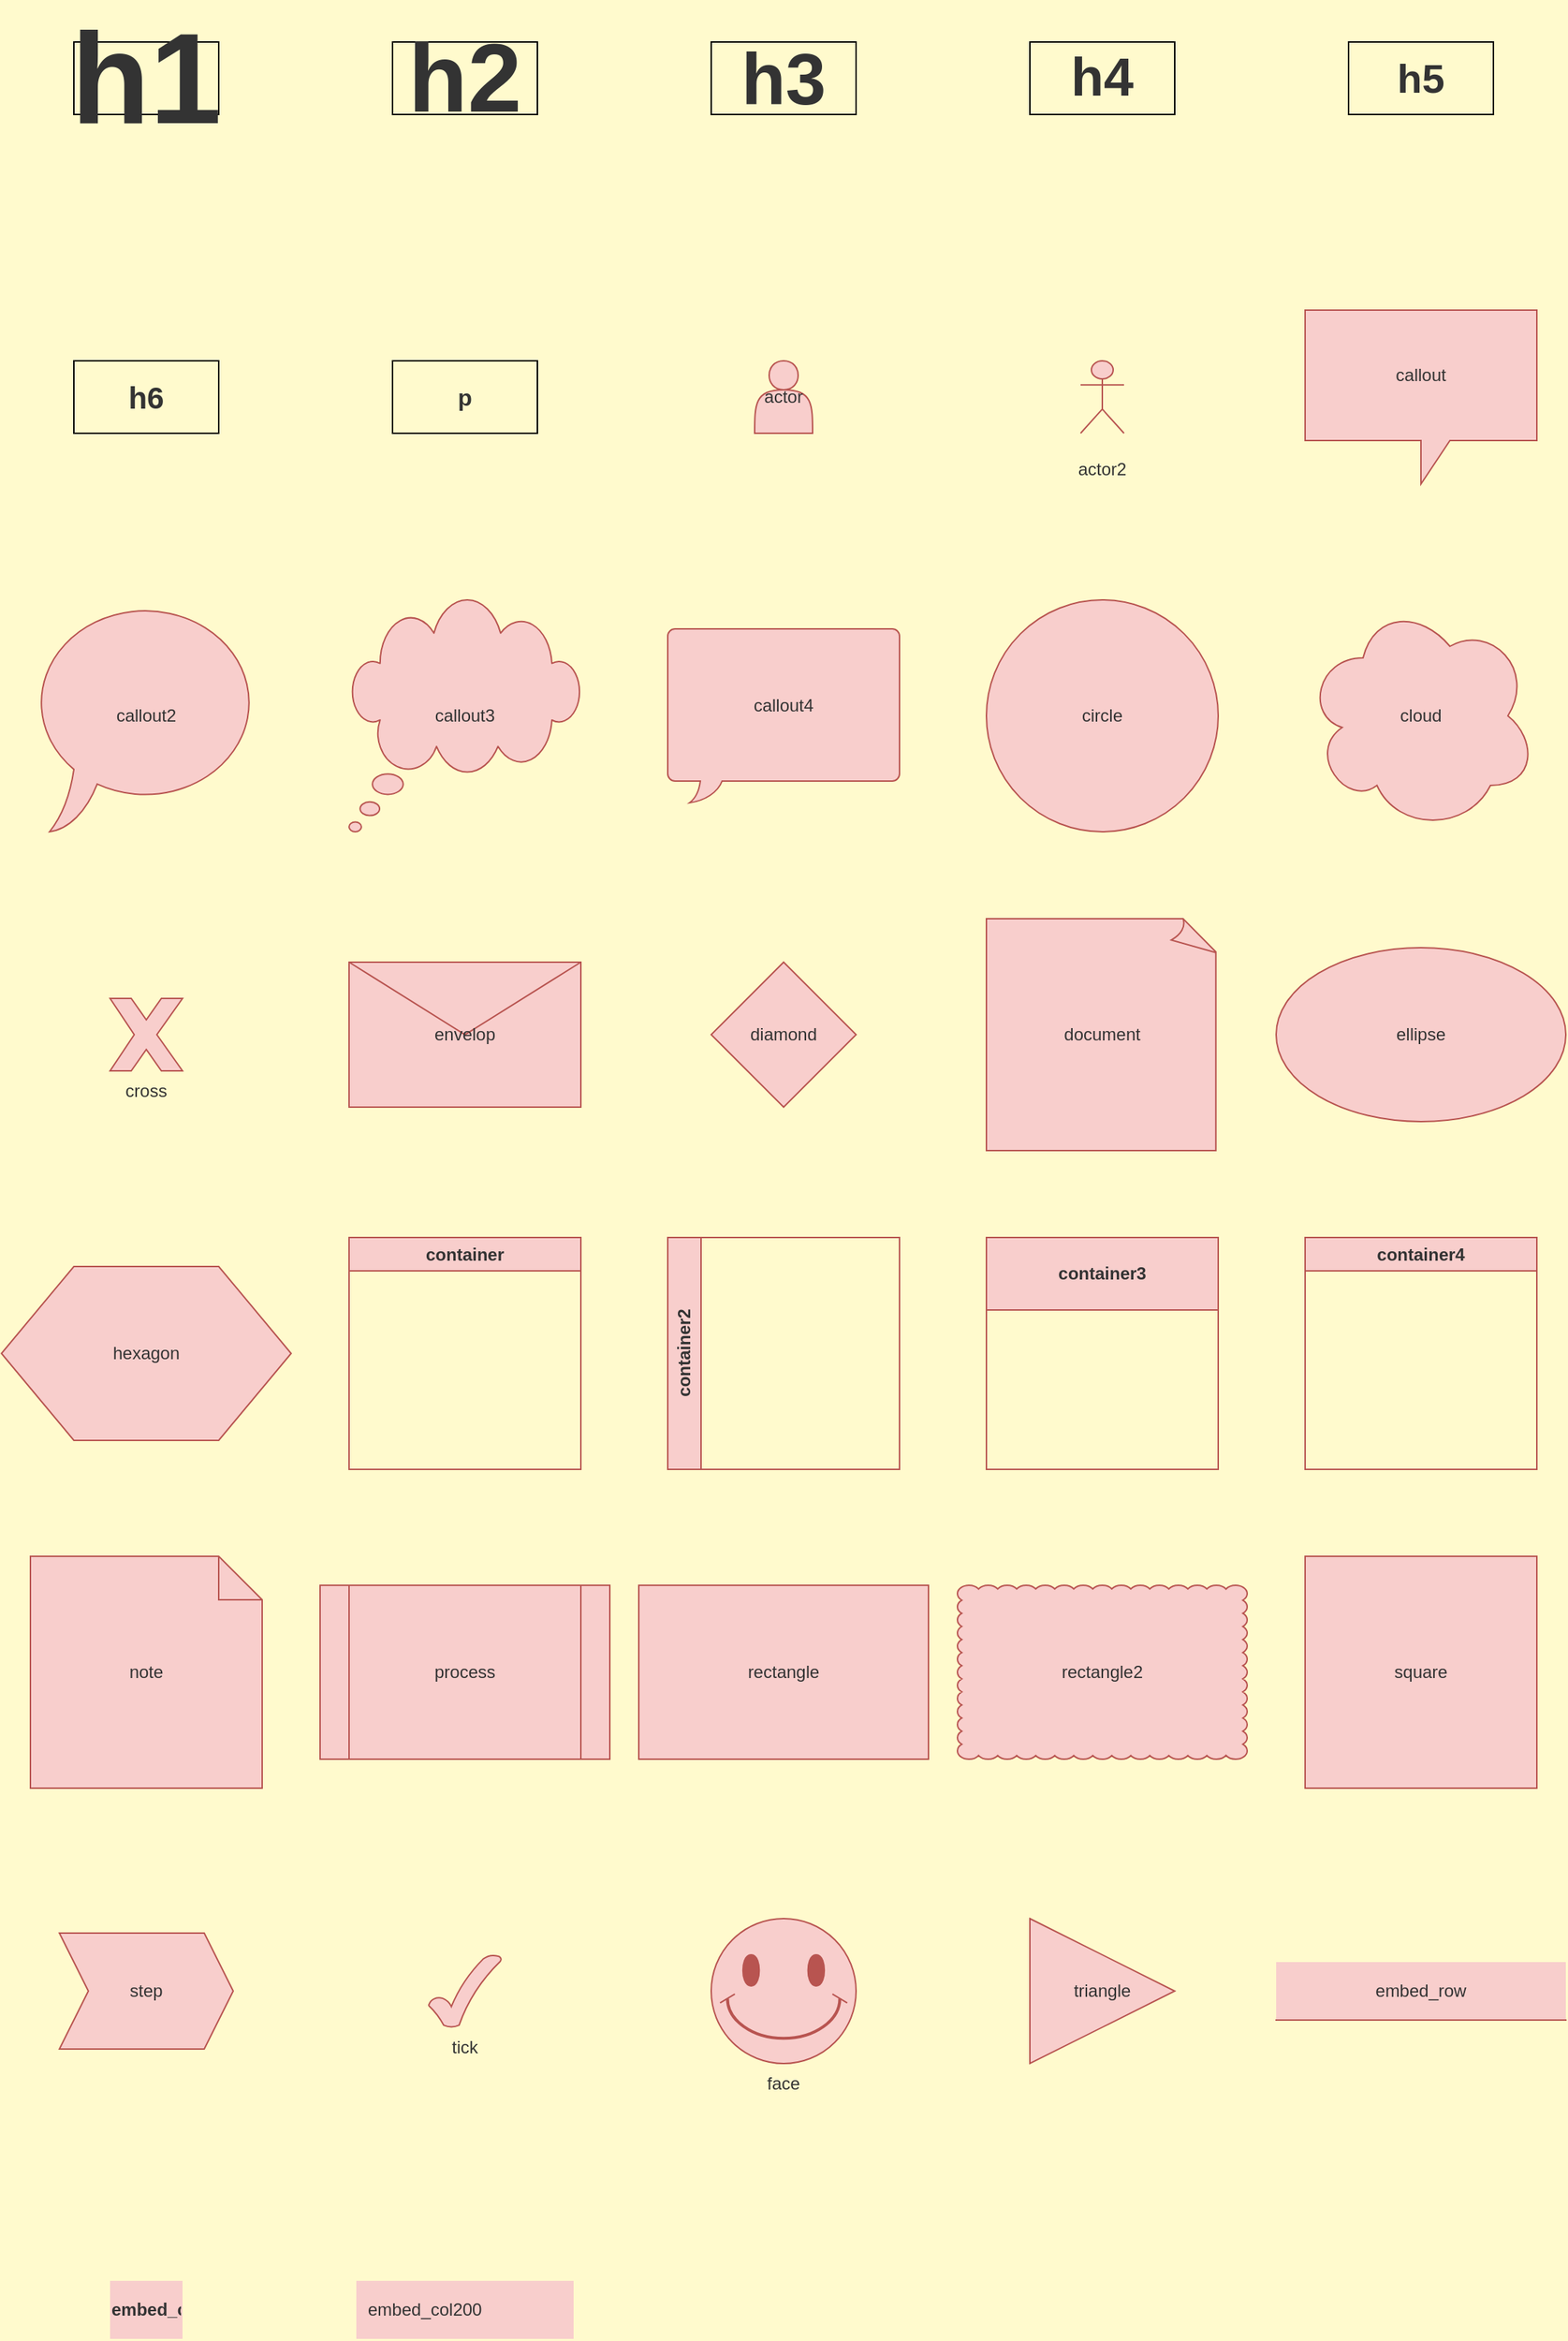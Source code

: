 <mxfile>
  <diagram id="b6a" name="Shapes">
    <mxGraphModel dx="0" dy="0" background="#FFFACD" grid="0" gridSize="10" guides="1" tooltips="1" connect="1" arrows="1" fold="1" page="1" pageScale="1" pageWidth="1169" pageHeight="827" math="0" shadow="0">
      <root>
        <mxCell id="b6a-A"/>
        <mxCell id="b6a-B" parent="b6a-A"/>
        <mxCell id="b6a-2" value="h1" style="fontSize=89;fontColor=#ffffff;fontStyle=1;fillColor=none;whiteSpace=wrap;html=1;fontColor=#333333" vertex="1" parent="b6a-B">
          <mxGeometry x="60" y="85" width="100" height="50" as="geometry"/>
        </mxCell>
        <mxCell id="b6a-3" value="h2" style="fontSize=67;fontColor=#ffffff;fontStyle=1;fillColor=none;whiteSpace=wrap;html=1;fontColor=#333333" vertex="1" parent="b6a-B">
          <mxGeometry x="280" y="85" width="100" height="50" as="geometry"/>
        </mxCell>
        <mxCell id="b6a-4" value="h3" style="fontSize=50;fontColor=#ffffff;fontStyle=1;fillColor=none;whiteSpace=wrap;html=1;fontColor=#333333" vertex="1" parent="b6a-B">
          <mxGeometry x="500" y="85" width="100" height="50" as="geometry"/>
        </mxCell>
        <mxCell id="b6a-5" value="h4" style="fontSize=37;fontColor=#ffffff;fontStyle=1;fillColor=none;whiteSpace=wrap;html=1;fontColor=#333333" vertex="1" parent="b6a-B">
          <mxGeometry x="720" y="85" width="100" height="50" as="geometry"/>
        </mxCell>
        <mxCell id="b6a-6" value="h5" style="fontSize=28;fontColor=#ffffff;fontStyle=1;fillColor=none;whiteSpace=wrap;html=1;fontColor=#333333" vertex="1" parent="b6a-B">
          <mxGeometry x="940" y="85" width="100" height="50" as="geometry"/>
        </mxCell>
        <mxCell id="b6a-7" value="h6" style="fontSize=21;fontColor=#ffffff;fontStyle=1;fillColor=none;whiteSpace=wrap;html=1;fontColor=#333333" vertex="1" parent="b6a-B">
          <mxGeometry x="60" y="305" width="100" height="50" as="geometry"/>
        </mxCell>
        <mxCell id="b6a-8" value="p" style="fontSize=16;fontColor=#ffffff;fontStyle=1;fillColor=none;whiteSpace=wrap;html=1;fontColor=#333333" vertex="1" parent="b6a-B">
          <mxGeometry x="280" y="305" width="100" height="50" as="geometry"/>
        </mxCell>
        <mxCell id="b6a-9" value="actor" style="shape=actor;whiteSpace=wrap;html=1;fillColor=#f8cecc;strokeColor=#b85450;fontColor=#333333" vertex="1" parent="b6a-B">
          <mxGeometry x="530" y="305" width="40" height="50" as="geometry"/>
        </mxCell>
        <mxCell id="b6a-10" value="actor2" style="shape=umlActor;verticalLabelPosition=bottom;outlineConnect=1;whiteSpace=wrap;html=1;fillColor=#f8cecc;strokeColor=#b85450;fontColor=#333333" vertex="1" parent="b6a-B">
          <mxGeometry x="755" y="305" width="30" height="50" as="geometry"/>
        </mxCell>
        <mxCell id="b6a-11" value="callout" style="shape=callout;whiteSpace=wrap;html=1;fillColor=#f8cecc;strokeColor=#b85450;fontColor=#333333" vertex="1" parent="b6a-B">
          <mxGeometry x="910" y="270" width="160" height="120" as="geometry"/>
        </mxCell>
        <mxCell id="b6a-12" value="callout2" style="shape=mxgraph.basic.oval_callout;whiteSpace=wrap;html=1;fillColor=#f8cecc;strokeColor=#b85450;fontColor=#333333" vertex="1" parent="b6a-B">
          <mxGeometry x="30" y="470" width="160" height="160" as="geometry"/>
        </mxCell>
        <mxCell id="b6a-13" value="callout3" style="shape=mxgraph.basic.cloud_callout;whiteSpace=wrap;html=1;fillColor=#f8cecc;strokeColor=#b85450;fontColor=#333333" vertex="1" parent="b6a-B">
          <mxGeometry x="250" y="470" width="160" height="160" as="geometry"/>
        </mxCell>
        <mxCell id="b6a-14" value="callout4" style="shape=mxgraph.basic.roundRectCallout;dx=30;dy=15;size=5;boundedLbl=1;;whiteSpace=wrap;html=1;fillColor=#f8cecc;strokeColor=#b85450;fontColor=#333333" vertex="1" parent="b6a-B">
          <mxGeometry x="470" y="490" width="160" height="120" as="geometry"/>
        </mxCell>
        <mxCell id="b6a-15" value="circle" style="ellipse;whiteSpace=wrap;html=1;fillColor=#f8cecc;strokeColor=#b85450;fontColor=#333333" vertex="1" parent="b6a-B">
          <mxGeometry x="690" y="470" width="160" height="160" as="geometry"/>
        </mxCell>
        <mxCell id="b6a-16" value="cloud" style="shape=cloud;whiteSpace=wrap;html=1;fillColor=#f8cecc;strokeColor=#b85450;fontColor=#333333" vertex="1" parent="b6a-B">
          <mxGeometry x="910" y="470" width="160" height="160" as="geometry"/>
        </mxCell>
        <mxCell id="b6a-17" value="cross" style="verticalLabelPosition=bottom;verticalAlign=top;html=1;shape=mxgraph.basic.x;whiteSpace=wrap;html=1;fillColor=#f8cecc;strokeColor=#b85450;fontColor=#333333" vertex="1" parent="b6a-B">
          <mxGeometry x="85" y="745" width="50" height="50" as="geometry"/>
        </mxCell>
        <mxCell id="b6a-18" value="envelop" style="shape=message;whiteSpace=wrap;html=1;fillColor=#f8cecc;strokeColor=#b85450;fontColor=#333333" vertex="1" parent="b6a-B">
          <mxGeometry x="250" y="720" width="160" height="100" as="geometry"/>
        </mxCell>
        <mxCell id="b6a-19" value="diamond" style="rhombus;whiteSpace=wrap;html=1;fillColor=#f8cecc;strokeColor=#b85450;fontColor=#333333" vertex="1" parent="b6a-B">
          <mxGeometry x="500" y="720" width="100" height="100" as="geometry"/>
        </mxCell>
        <mxCell id="b6a-20" value="document" style="shape=mxgraph.basic.document;whiteSpace=wrap;html=1;fillColor=#f8cecc;strokeColor=#b85450;fontColor=#333333" vertex="1" parent="b6a-B">
          <mxGeometry x="690" y="690" width="160" height="160" as="geometry"/>
        </mxCell>
        <mxCell id="b6a-21" value="ellipse" style="ellipse;whiteSpace=wrap;html=1;fillColor=#f8cecc;strokeColor=#b85450;fontColor=#333333" vertex="1" parent="b6a-B">
          <mxGeometry x="890" y="710" width="200" height="120" as="geometry"/>
        </mxCell>
        <mxCell id="b6a-22" value="hexagon" style="shape=hexagon;whiteSpace=wrap;html=1;fillColor=#f8cecc;strokeColor=#b85450;fontColor=#333333" vertex="1" parent="b6a-B">
          <mxGeometry x="10" y="930" width="200" height="120" as="geometry"/>
        </mxCell>
        <mxCell id="b6a-23" value="container" style="swimlane;whiteSpace=wrap;html=1;fillColor=#f8cecc;strokeColor=#b85450;fontColor=#333333" vertex="1" parent="b6a-B">
          <mxGeometry x="250" y="910" width="160" height="160" as="geometry"/>
        </mxCell>
        <mxCell id="b6a-24" value="container2" style="swimlane;horizontal=0;whiteSpace=wrap;html=1;fillColor=#f8cecc;strokeColor=#b85450;fontColor=#333333" vertex="1" parent="b6a-B">
          <mxGeometry x="470" y="910" width="160" height="160" as="geometry"/>
        </mxCell>
        <mxCell id="b6a-25" value="container3" style="swimlane;startSize=50;whiteSpace=wrap;html=1;fillColor=#f8cecc;strokeColor=#b85450;fontColor=#333333" vertex="1" parent="b6a-B">
          <mxGeometry x="690" y="910" width="160" height="160" as="geometry"/>
        </mxCell>
        <mxCell id="b6a-26" value="container4" style="swimlane;resizable=0;whiteSpace=wrap;html=1;fillColor=#f8cecc;strokeColor=#b85450;fontColor=#333333" vertex="1" parent="b6a-B">
          <mxGeometry x="910" y="910" width="160" height="160" as="geometry"/>
        </mxCell>
        <mxCell id="b6a-27" value="note" style="shape=note;whiteSpace=wrap;html=1;fillColor=#f8cecc;strokeColor=#b85450;fontColor=#333333" vertex="1" parent="b6a-B">
          <mxGeometry x="30" y="1130" width="160" height="160" as="geometry"/>
        </mxCell>
        <mxCell id="b6a-28" value="process" style="shape=process;whiteSpace=wrap;html=1;fillColor=#f8cecc;strokeColor=#b85450;fontColor=#333333" vertex="1" parent="b6a-B">
          <mxGeometry x="230" y="1150" width="200" height="120" as="geometry"/>
        </mxCell>
        <mxCell id="b6a-29" value="rectangle" style="whiteSpace=wrap;html=1;fillColor=#f8cecc;strokeColor=#b85450;fontColor=#333333" vertex="1" parent="b6a-B">
          <mxGeometry x="450" y="1150" width="200" height="120" as="geometry"/>
        </mxCell>
        <mxCell id="b6a-30" value="rectangle2" style="shape=mxgraph.basic.cloud_rect;whiteSpace=wrap;html=1;fillColor=#f8cecc;strokeColor=#b85450;fontColor=#333333" vertex="1" parent="b6a-B">
          <mxGeometry x="670" y="1150" width="200" height="120" as="geometry"/>
        </mxCell>
        <mxCell id="b6a-31" value="square" style="whiteSpace=wrap;html=1;fillColor=#f8cecc;strokeColor=#b85450;fontColor=#333333" vertex="1" parent="b6a-B">
          <mxGeometry x="910" y="1130" width="160" height="160" as="geometry"/>
        </mxCell>
        <mxCell id="b6a-32" value="step" style="shape=step;perimeter=stepPerimeter;fixedSize=1;whiteSpace=wrap;html=1;fillColor=#f8cecc;strokeColor=#b85450;fontColor=#333333" vertex="1" parent="b6a-B">
          <mxGeometry x="50" y="1390" width="120" height="80" as="geometry"/>
        </mxCell>
        <mxCell id="b6a-33" value="tick" style="verticalLabelPosition=bottom;verticalAlign=top;shape=mxgraph.basic.tick;whiteSpace=wrap;html=1;fillColor=#f8cecc;strokeColor=#b85450;fontColor=#333333" vertex="1" parent="b6a-B">
          <mxGeometry x="305" y="1405" width="50" height="50" as="geometry"/>
        </mxCell>
        <mxCell id="b6a-34" value="face" style="verticalLabelPosition=bottom;verticalAlign=top;shape=mxgraph.basic.smiley;whiteSpace=wrap;html=1;fillColor=#f8cecc;strokeColor=#b85450;fontColor=#333333" vertex="1" parent="b6a-B">
          <mxGeometry x="500" y="1380" width="100" height="100" as="geometry"/>
        </mxCell>
        <mxCell id="b6a-35" value="triangle" style="triangle;whiteSpace=wrap;html=1;fillColor=#f8cecc;strokeColor=#b85450;fontColor=#333333" vertex="1" parent="b6a-B">
          <mxGeometry x="720" y="1380" width="100" height="100" as="geometry"/>
        </mxCell>
        <mxCell id="b6a-36" value="embed_row" style="shape=partialRectangle;collapsible=0;dropTarget=0;pointerEvents=0;top=0;left=0;bottom=1;right=0;points=[[0,0.5],[1,0.5]];portConstraint=eastwest;whiteSpace=wrap;html=1;fillColor=#f8cecc;strokeColor=#b85450;fontColor=#333333" vertex="1" parent="b6a-B">
          <mxGeometry x="890" y="1410" width="200" height="40" as="geometry"/>
        </mxCell>
        <mxCell id="b6a-37" value="embed_col50" style="shape=partialRectangle;connectable=0;top=0;left=0;bottom=0;right=0;fontStyle=1;overflow=hidden;whiteSpace=wrap;html=1;fillColor=#f8cecc;strokeColor=#b85450;fontColor=#333333" vertex="1" parent="b6a-B">
          <mxGeometry x="85" y="1630" width="50" height="40" as="geometry"/>
        </mxCell>
        <mxCell id="b6a-38" value="embed_col200" style="shape=partialRectangle;connectable=0;top=0;left=0;bottom=0;right=0;align=left;spacingLeft=6;overflow=hidden;whiteSpace=wrap;html=1;fillColor=#f8cecc;strokeColor=#b85450;fontColor=#333333" vertex="1" parent="b6a-B">
          <mxGeometry x="255" y="1630" width="150" height="40" as="geometry"/>
        </mxCell>
      </root>
    </mxGraphModel>
  </diagram>
</mxfile>